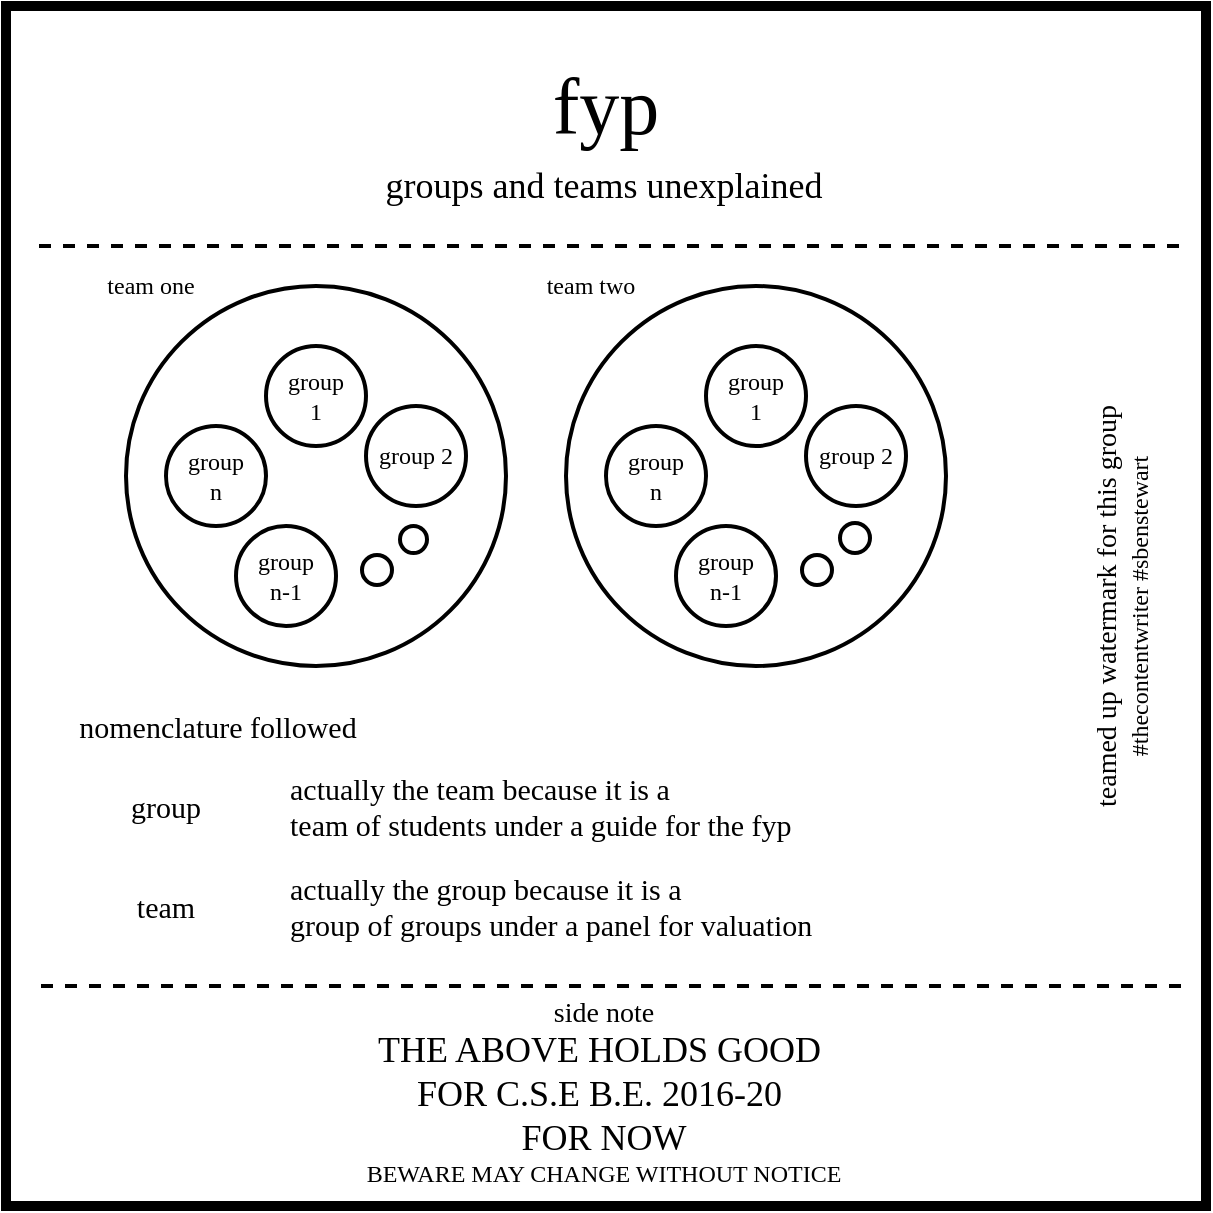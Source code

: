 <mxfile version="12.4.3" type="device" pages="1"><diagram id="dX7Dphyso45SB9-RoEhv" name="Page-1"><mxGraphModel dx="741" dy="523" grid="1" gridSize="10" guides="1" tooltips="1" connect="1" arrows="1" fold="1" page="1" pageScale="1" pageWidth="827" pageHeight="1169" math="0" shadow="0"><root><mxCell id="0"/><mxCell id="1" parent="0"/><mxCell id="nfxZPmU7g6QgWNAvG-ER-2" value="" style="whiteSpace=wrap;html=1;aspect=fixed;strokeWidth=5;" parent="1" vertex="1"><mxGeometry x="210" y="90" width="600" height="600" as="geometry"/></mxCell><mxCell id="2L47Sq6tTyPX5YH95F1w-7" value="" style="ellipse;whiteSpace=wrap;html=1;aspect=fixed;strokeWidth=2;fillColor=none;" vertex="1" parent="1"><mxGeometry x="270" y="230" width="190" height="190" as="geometry"/></mxCell><mxCell id="8b6ggLF4gSHIukh4vJdm-18" value="&lt;font face=&quot;xkcd&quot;&gt;&lt;span style=&quot;font-size: 40px&quot;&gt;fyp&lt;/span&gt;&lt;br&gt;&lt;/font&gt;" style="text;html=1;strokeColor=none;fillColor=none;align=center;verticalAlign=middle;whiteSpace=wrap;rounded=0;" parent="1" vertex="1"><mxGeometry x="300" y="130" width="420" height="20" as="geometry"/></mxCell><mxCell id="8b6ggLF4gSHIukh4vJdm-24" value="&lt;font face=&quot;xkcd&quot;&gt;&lt;span style=&quot;font-size: 18px&quot;&gt;groups and teams unexplained&lt;/span&gt;&lt;br&gt;&lt;/font&gt;" style="text;html=1;strokeColor=none;fillColor=none;align=center;verticalAlign=middle;whiteSpace=wrap;rounded=0;" parent="1" vertex="1"><mxGeometry x="269" y="170" width="480" height="20" as="geometry"/></mxCell><mxCell id="8b6ggLF4gSHIukh4vJdm-30" value="" style="endArrow=none;dashed=1;html=1;strokeWidth=2;" parent="1" edge="1"><mxGeometry width="50" height="50" relative="1" as="geometry"><mxPoint x="796.5" y="210" as="sourcePoint"/><mxPoint x="221.5" y="210" as="targetPoint"/></mxGeometry></mxCell><mxCell id="k-dpR7HA_-HZ3Fbqk2lw-16" value="" style="endArrow=none;dashed=1;html=1;strokeWidth=2;" parent="1" edge="1"><mxGeometry width="50" height="50" relative="1" as="geometry"><mxPoint x="797.5" y="580" as="sourcePoint"/><mxPoint x="222.5" y="580" as="targetPoint"/></mxGeometry></mxCell><mxCell id="k-dpR7HA_-HZ3Fbqk2lw-17" value="&lt;font face=&quot;xkcd&quot;&gt;&lt;span style=&quot;font-size: 14px&quot;&gt;side note&lt;/span&gt;&lt;/font&gt;&lt;font face=&quot;xkcd&quot;&gt;&lt;br&gt;&lt;/font&gt;&lt;span style=&quot;font-family: &amp;#34;xkcd&amp;#34; ; font-size: 18px&quot;&gt;THE ABOVE HOLDS GOOD&amp;nbsp;&lt;br&gt;FOR C.S.E B.E. 2016-20&amp;nbsp;&lt;br&gt;FOR NOW&lt;br&gt;&lt;/span&gt;&lt;span style=&quot;font-family: &amp;#34;xkcd&amp;#34;&quot;&gt;BEWARE MAY CHANGE WITHOUT NOTICE&lt;/span&gt;&lt;font face=&quot;xkcd&quot;&gt;&lt;br&gt;&lt;/font&gt;" style="text;html=1;strokeColor=none;fillColor=none;align=center;verticalAlign=middle;whiteSpace=wrap;rounded=0;" parent="1" vertex="1"><mxGeometry x="315" y="598" width="388" height="70" as="geometry"/></mxCell><mxCell id="euaHSMH8fYii958cPEId-22" style="edgeStyle=orthogonalEdgeStyle;rounded=0;orthogonalLoop=1;jettySize=auto;html=1;exitX=0.5;exitY=1;exitDx=0;exitDy=0;strokeWidth=2;" parent="1" edge="1"><mxGeometry relative="1" as="geometry"><mxPoint x="661" y="451" as="sourcePoint"/><mxPoint x="661" y="451" as="targetPoint"/></mxGeometry></mxCell><mxCell id="pKVuHFSoDqtFi99w7tCS-15" value="&lt;font face=&quot;xkcd&quot;&gt;&lt;span style=&quot;font-size: 14px&quot;&gt;teamed up watermark for this group&lt;br&gt;&lt;/span&gt;#thecontentwriter #sbenstewart&lt;br&gt;&lt;/font&gt;" style="text;html=1;strokeColor=none;fillColor=none;align=center;verticalAlign=middle;whiteSpace=wrap;rounded=0;rotation=-90;" parent="1" vertex="1"><mxGeometry x="623" y="380" width="290" height="20" as="geometry"/></mxCell><mxCell id="2L47Sq6tTyPX5YH95F1w-1" value="group &lt;br&gt;n" style="ellipse;whiteSpace=wrap;html=1;aspect=fixed;strokeWidth=2;fontFamily=xkcd;" vertex="1" parent="1"><mxGeometry x="290" y="300" width="50" height="50" as="geometry"/></mxCell><mxCell id="2L47Sq6tTyPX5YH95F1w-2" value="group &lt;br&gt;1" style="ellipse;whiteSpace=wrap;html=1;aspect=fixed;strokeWidth=2;fontFamily=xkcd;" vertex="1" parent="1"><mxGeometry x="340" y="260" width="50" height="50" as="geometry"/></mxCell><mxCell id="2L47Sq6tTyPX5YH95F1w-3" value="group 2" style="ellipse;whiteSpace=wrap;html=1;aspect=fixed;strokeWidth=2;fontFamily=xkcd;" vertex="1" parent="1"><mxGeometry x="390" y="290" width="50" height="50" as="geometry"/></mxCell><mxCell id="2L47Sq6tTyPX5YH95F1w-4" value="group &lt;br&gt;n-1" style="ellipse;whiteSpace=wrap;html=1;aspect=fixed;strokeWidth=2;fontFamily=xkcd;" vertex="1" parent="1"><mxGeometry x="325" y="350" width="50" height="50" as="geometry"/></mxCell><mxCell id="2L47Sq6tTyPX5YH95F1w-5" value="" style="ellipse;whiteSpace=wrap;html=1;aspect=fixed;strokeWidth=2;" vertex="1" parent="1"><mxGeometry x="388" y="364.5" width="15" height="15" as="geometry"/></mxCell><mxCell id="2L47Sq6tTyPX5YH95F1w-6" value="" style="ellipse;whiteSpace=wrap;html=1;aspect=fixed;strokeWidth=2;" vertex="1" parent="1"><mxGeometry x="407" y="350" width="13.5" height="13.5" as="geometry"/></mxCell><mxCell id="2L47Sq6tTyPX5YH95F1w-8" value="team one" style="text;html=1;strokeColor=none;fillColor=none;align=center;verticalAlign=middle;whiteSpace=wrap;rounded=0;fontFamily=xkcd;" vertex="1" parent="1"><mxGeometry x="240" y="220" width="85" height="20" as="geometry"/></mxCell><mxCell id="2L47Sq6tTyPX5YH95F1w-17" value="" style="ellipse;whiteSpace=wrap;html=1;aspect=fixed;strokeWidth=2;fillColor=none;" vertex="1" parent="1"><mxGeometry x="490" y="230" width="190" height="190" as="geometry"/></mxCell><mxCell id="2L47Sq6tTyPX5YH95F1w-18" value="group &lt;br&gt;n" style="ellipse;whiteSpace=wrap;html=1;aspect=fixed;strokeWidth=2;fontFamily=xkcd;" vertex="1" parent="1"><mxGeometry x="510" y="300" width="50" height="50" as="geometry"/></mxCell><mxCell id="2L47Sq6tTyPX5YH95F1w-19" value="group &lt;br&gt;1" style="ellipse;whiteSpace=wrap;html=1;aspect=fixed;strokeWidth=2;fontFamily=xkcd;" vertex="1" parent="1"><mxGeometry x="560" y="260" width="50" height="50" as="geometry"/></mxCell><mxCell id="2L47Sq6tTyPX5YH95F1w-20" value="group 2" style="ellipse;whiteSpace=wrap;html=1;aspect=fixed;strokeWidth=2;fontFamily=xkcd;" vertex="1" parent="1"><mxGeometry x="610" y="290" width="50" height="50" as="geometry"/></mxCell><mxCell id="2L47Sq6tTyPX5YH95F1w-21" value="group &lt;br&gt;n-1" style="ellipse;whiteSpace=wrap;html=1;aspect=fixed;strokeWidth=2;fontFamily=xkcd;" vertex="1" parent="1"><mxGeometry x="545" y="350" width="50" height="50" as="geometry"/></mxCell><mxCell id="2L47Sq6tTyPX5YH95F1w-22" value="" style="ellipse;whiteSpace=wrap;html=1;aspect=fixed;strokeWidth=2;" vertex="1" parent="1"><mxGeometry x="608" y="364.5" width="15" height="15" as="geometry"/></mxCell><mxCell id="2L47Sq6tTyPX5YH95F1w-23" value="" style="ellipse;whiteSpace=wrap;html=1;aspect=fixed;strokeWidth=2;" vertex="1" parent="1"><mxGeometry x="627" y="348.5" width="15" height="15" as="geometry"/></mxCell><mxCell id="2L47Sq6tTyPX5YH95F1w-24" value="team two" style="text;html=1;strokeColor=none;fillColor=none;align=center;verticalAlign=middle;whiteSpace=wrap;rounded=0;fontFamily=xkcd;" vertex="1" parent="1"><mxGeometry x="460" y="220" width="85" height="20" as="geometry"/></mxCell><mxCell id="2L47Sq6tTyPX5YH95F1w-25" value="nomenclature followed" style="text;html=1;strokeColor=none;fillColor=none;align=center;verticalAlign=middle;whiteSpace=wrap;rounded=0;fontFamily=xkcd;fontSize=15;" vertex="1" parent="1"><mxGeometry x="215" y="440" width="202" height="20" as="geometry"/></mxCell><mxCell id="2L47Sq6tTyPX5YH95F1w-26" value="group" style="text;html=1;strokeColor=none;fillColor=none;align=center;verticalAlign=middle;whiteSpace=wrap;rounded=0;fontFamily=xkcd;fontSize=15;" vertex="1" parent="1"><mxGeometry x="258" y="480" width="64" height="20" as="geometry"/></mxCell><mxCell id="2L47Sq6tTyPX5YH95F1w-27" value="actually the team because it is a&lt;br&gt;team of students under a guide for the fyp" style="text;html=1;strokeColor=none;fillColor=none;align=left;verticalAlign=middle;whiteSpace=wrap;rounded=0;fontFamily=xkcd;fontSize=15;" vertex="1" parent="1"><mxGeometry x="350" y="480" width="340" height="20" as="geometry"/></mxCell><mxCell id="2L47Sq6tTyPX5YH95F1w-28" value="team" style="text;html=1;strokeColor=none;fillColor=none;align=center;verticalAlign=middle;whiteSpace=wrap;rounded=0;fontFamily=xkcd;fontSize=15;" vertex="1" parent="1"><mxGeometry x="258" y="530" width="64" height="20" as="geometry"/></mxCell><mxCell id="2L47Sq6tTyPX5YH95F1w-29" value="actually the group because it is a&lt;br&gt;group of groups under a panel for valuation" style="text;html=1;strokeColor=none;fillColor=none;align=left;verticalAlign=middle;whiteSpace=wrap;rounded=0;fontFamily=xkcd;fontSize=15;" vertex="1" parent="1"><mxGeometry x="350" y="530" width="350" height="20" as="geometry"/></mxCell></root></mxGraphModel></diagram></mxfile>